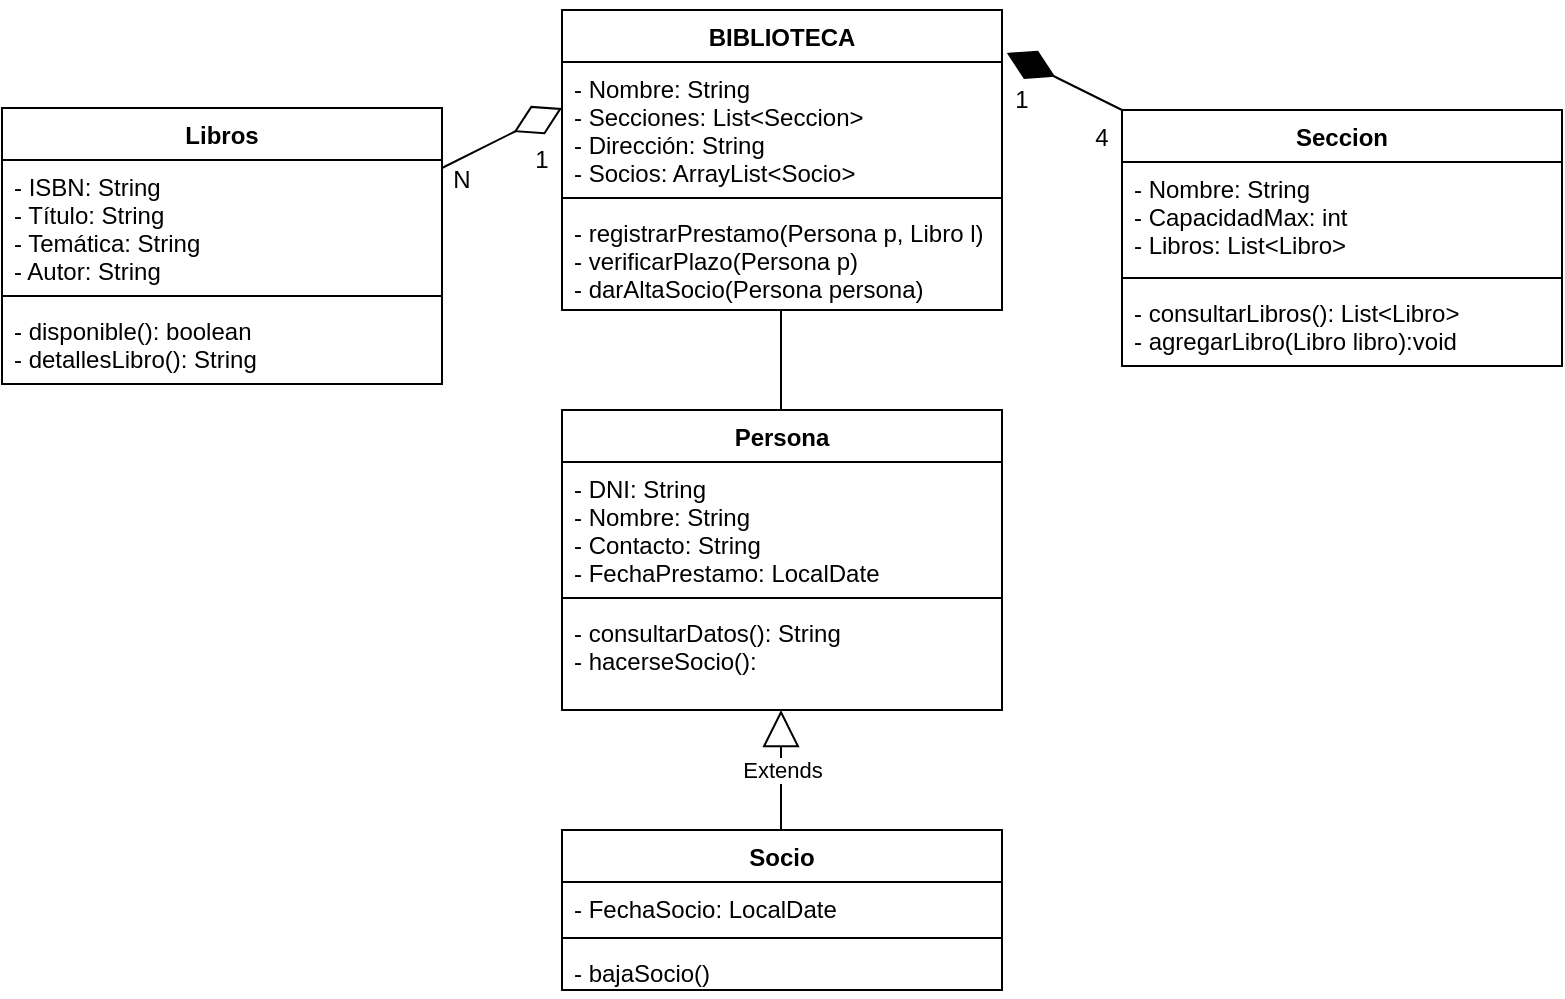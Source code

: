<mxfile>
    <diagram id="fnyb5ouBVqmDQWp77cfd" name="Página-1">
        <mxGraphModel dx="422" dy="450" grid="1" gridSize="10" guides="1" tooltips="1" connect="1" arrows="1" fold="1" page="1" pageScale="1" pageWidth="827" pageHeight="1169" math="0" shadow="0">
            <root>
                <mxCell id="0"/>
                <mxCell id="1" parent="0"/>
                <mxCell id="23" value="BIBLIOTECA" style="swimlane;fontStyle=1;align=center;verticalAlign=top;childLayout=stackLayout;horizontal=1;startSize=26;horizontalStack=0;resizeParent=1;resizeParentMax=0;resizeLast=0;collapsible=1;marginBottom=0;strokeWidth=1;" parent="1" vertex="1">
                    <mxGeometry x="310" y="20" width="220" height="150" as="geometry"/>
                </mxCell>
                <mxCell id="24" value="- Nombre: String&#10;- Secciones: List&lt;Seccion&gt;&#10;- Dirección: String&#10;- Socios: ArrayList&lt;Socio&gt;&#10;" style="text;strokeColor=none;fillColor=none;align=left;verticalAlign=top;spacingLeft=4;spacingRight=4;overflow=hidden;rotatable=0;points=[[0,0.5],[1,0.5]];portConstraint=eastwest;strokeWidth=1;" parent="23" vertex="1">
                    <mxGeometry y="26" width="220" height="64" as="geometry"/>
                </mxCell>
                <mxCell id="25" value="" style="line;strokeWidth=1;fillColor=none;align=left;verticalAlign=middle;spacingTop=-1;spacingLeft=3;spacingRight=3;rotatable=0;labelPosition=right;points=[];portConstraint=eastwest;strokeColor=inherit;" parent="23" vertex="1">
                    <mxGeometry y="90" width="220" height="8" as="geometry"/>
                </mxCell>
                <mxCell id="26" value="- registrarPrestamo(Persona p, Libro l)&#10;- verificarPlazo(Persona p)&#10;- darAltaSocio(Persona persona)" style="text;strokeColor=none;fillColor=none;align=left;verticalAlign=top;spacingLeft=4;spacingRight=4;overflow=hidden;rotatable=0;points=[[0,0.5],[1,0.5]];portConstraint=eastwest;strokeWidth=1;" parent="23" vertex="1">
                    <mxGeometry y="98" width="220" height="52" as="geometry"/>
                </mxCell>
                <mxCell id="27" value="Seccion" style="swimlane;fontStyle=1;align=center;verticalAlign=top;childLayout=stackLayout;horizontal=1;startSize=26;horizontalStack=0;resizeParent=1;resizeParentMax=0;resizeLast=0;collapsible=1;marginBottom=0;strokeWidth=1;" parent="1" vertex="1">
                    <mxGeometry x="590" y="70" width="220" height="128" as="geometry"/>
                </mxCell>
                <mxCell id="28" value="- Nombre: String&#10;- CapacidadMax: int&#10;- Libros: List&lt;Libro&gt;&#10;" style="text;strokeColor=none;fillColor=none;align=left;verticalAlign=top;spacingLeft=4;spacingRight=4;overflow=hidden;rotatable=0;points=[[0,0.5],[1,0.5]];portConstraint=eastwest;strokeWidth=1;" parent="27" vertex="1">
                    <mxGeometry y="26" width="220" height="54" as="geometry"/>
                </mxCell>
                <mxCell id="29" value="" style="line;strokeWidth=1;fillColor=none;align=left;verticalAlign=middle;spacingTop=-1;spacingLeft=3;spacingRight=3;rotatable=0;labelPosition=right;points=[];portConstraint=eastwest;strokeColor=inherit;" parent="27" vertex="1">
                    <mxGeometry y="80" width="220" height="8" as="geometry"/>
                </mxCell>
                <mxCell id="30" value="- consultarLibros(): List&lt;Libro&gt;&#10;- agregarLibro(Libro libro):void" style="text;strokeColor=none;fillColor=none;align=left;verticalAlign=top;spacingLeft=4;spacingRight=4;overflow=hidden;rotatable=0;points=[[0,0.5],[1,0.5]];portConstraint=eastwest;strokeWidth=1;" parent="27" vertex="1">
                    <mxGeometry y="88" width="220" height="40" as="geometry"/>
                </mxCell>
                <mxCell id="33" value="" style="endArrow=diamondThin;endFill=1;endSize=24;html=1;exitX=0;exitY=0;exitDx=0;exitDy=0;entryX=1.011;entryY=0.143;entryDx=0;entryDy=0;entryPerimeter=0;" parent="1" source="27" target="23" edge="1">
                    <mxGeometry width="160" relative="1" as="geometry">
                        <mxPoint x="600" y="60" as="sourcePoint"/>
                        <mxPoint x="560" y="40" as="targetPoint"/>
                        <Array as="points"/>
                    </mxGeometry>
                </mxCell>
                <mxCell id="35" value="1" style="text;html=1;strokeColor=none;fillColor=none;align=center;verticalAlign=middle;whiteSpace=wrap;rounded=0;strokeWidth=1;" parent="1" vertex="1">
                    <mxGeometry x="510" y="50" width="60" height="30" as="geometry"/>
                </mxCell>
                <mxCell id="36" value="4" style="text;html=1;strokeColor=none;fillColor=none;align=center;verticalAlign=middle;whiteSpace=wrap;rounded=0;strokeWidth=1;" parent="1" vertex="1">
                    <mxGeometry x="550" y="69" width="60" height="30" as="geometry"/>
                </mxCell>
                <mxCell id="37" value="Libros" style="swimlane;fontStyle=1;align=center;verticalAlign=top;childLayout=stackLayout;horizontal=1;startSize=26;horizontalStack=0;resizeParent=1;resizeParentMax=0;resizeLast=0;collapsible=1;marginBottom=0;strokeWidth=1;" parent="1" vertex="1">
                    <mxGeometry x="30" y="69" width="220" height="138" as="geometry"/>
                </mxCell>
                <mxCell id="38" value="- ISBN: String&#10;- Título: String&#10;- Temática: String&#10;- Autor: String&#10;" style="text;strokeColor=none;fillColor=none;align=left;verticalAlign=top;spacingLeft=4;spacingRight=4;overflow=hidden;rotatable=0;points=[[0,0.5],[1,0.5]];portConstraint=eastwest;strokeWidth=1;" parent="37" vertex="1">
                    <mxGeometry y="26" width="220" height="64" as="geometry"/>
                </mxCell>
                <mxCell id="39" value="" style="line;strokeWidth=1;fillColor=none;align=left;verticalAlign=middle;spacingTop=-1;spacingLeft=3;spacingRight=3;rotatable=0;labelPosition=right;points=[];portConstraint=eastwest;strokeColor=inherit;" parent="37" vertex="1">
                    <mxGeometry y="90" width="220" height="8" as="geometry"/>
                </mxCell>
                <mxCell id="40" value="- disponible(): boolean&#10;- detallesLibro(): String" style="text;strokeColor=none;fillColor=none;align=left;verticalAlign=top;spacingLeft=4;spacingRight=4;overflow=hidden;rotatable=0;points=[[0,0.5],[1,0.5]];portConstraint=eastwest;strokeWidth=1;" parent="37" vertex="1">
                    <mxGeometry y="98" width="220" height="40" as="geometry"/>
                </mxCell>
                <mxCell id="41" value="Persona" style="swimlane;fontStyle=1;align=center;verticalAlign=top;childLayout=stackLayout;horizontal=1;startSize=26;horizontalStack=0;resizeParent=1;resizeParentMax=0;resizeLast=0;collapsible=1;marginBottom=0;strokeWidth=1;" parent="1" vertex="1">
                    <mxGeometry x="310" y="220" width="220" height="150" as="geometry"/>
                </mxCell>
                <mxCell id="42" value="- DNI: String&#10;- Nombre: String&#10;- Contacto: String&#10;- FechaPrestamo: LocalDate&#10;" style="text;strokeColor=none;fillColor=none;align=left;verticalAlign=top;spacingLeft=4;spacingRight=4;overflow=hidden;rotatable=0;points=[[0,0.5],[1,0.5]];portConstraint=eastwest;strokeWidth=1;" parent="41" vertex="1">
                    <mxGeometry y="26" width="220" height="64" as="geometry"/>
                </mxCell>
                <mxCell id="43" value="" style="line;strokeWidth=1;fillColor=none;align=left;verticalAlign=middle;spacingTop=-1;spacingLeft=3;spacingRight=3;rotatable=0;labelPosition=right;points=[];portConstraint=eastwest;strokeColor=inherit;" parent="41" vertex="1">
                    <mxGeometry y="90" width="220" height="8" as="geometry"/>
                </mxCell>
                <mxCell id="44" value="- consultarDatos(): String&#10;- hacerseSocio(): " style="text;strokeColor=none;fillColor=none;align=left;verticalAlign=top;spacingLeft=4;spacingRight=4;overflow=hidden;rotatable=0;points=[[0,0.5],[1,0.5]];portConstraint=eastwest;strokeWidth=1;" parent="41" vertex="1">
                    <mxGeometry y="98" width="220" height="52" as="geometry"/>
                </mxCell>
                <mxCell id="45" value="" style="endArrow=diamondThin;endFill=0;endSize=24;html=1;" parent="1" edge="1">
                    <mxGeometry width="160" relative="1" as="geometry">
                        <mxPoint x="250" y="99" as="sourcePoint"/>
                        <mxPoint x="310" y="69" as="targetPoint"/>
                    </mxGeometry>
                </mxCell>
                <mxCell id="51" value="Socio" style="swimlane;fontStyle=1;align=center;verticalAlign=top;childLayout=stackLayout;horizontal=1;startSize=26;horizontalStack=0;resizeParent=1;resizeParentMax=0;resizeLast=0;collapsible=1;marginBottom=0;strokeWidth=1;" parent="1" vertex="1">
                    <mxGeometry x="310" y="430" width="220" height="80" as="geometry"/>
                </mxCell>
                <mxCell id="52" value="- FechaSocio: LocalDate&#10;" style="text;strokeColor=none;fillColor=none;align=left;verticalAlign=top;spacingLeft=4;spacingRight=4;overflow=hidden;rotatable=0;points=[[0,0.5],[1,0.5]];portConstraint=eastwest;strokeWidth=1;" parent="51" vertex="1">
                    <mxGeometry y="26" width="220" height="24" as="geometry"/>
                </mxCell>
                <mxCell id="53" value="" style="line;strokeWidth=1;fillColor=none;align=left;verticalAlign=middle;spacingTop=-1;spacingLeft=3;spacingRight=3;rotatable=0;labelPosition=right;points=[];portConstraint=eastwest;strokeColor=inherit;" parent="51" vertex="1">
                    <mxGeometry y="50" width="220" height="8" as="geometry"/>
                </mxCell>
                <mxCell id="54" value="- bajaSocio()" style="text;strokeColor=none;fillColor=none;align=left;verticalAlign=top;spacingLeft=4;spacingRight=4;overflow=hidden;rotatable=0;points=[[0,0.5],[1,0.5]];portConstraint=eastwest;strokeWidth=1;" parent="51" vertex="1">
                    <mxGeometry y="58" width="220" height="22" as="geometry"/>
                </mxCell>
                <mxCell id="59" value="Extends" style="endArrow=block;endSize=16;endFill=0;html=1;" parent="1" edge="1">
                    <mxGeometry width="160" relative="1" as="geometry">
                        <mxPoint x="419.5" y="430" as="sourcePoint"/>
                        <mxPoint x="419.5" y="370" as="targetPoint"/>
                        <Array as="points">
                            <mxPoint x="419.5" y="430"/>
                        </Array>
                        <mxPoint as="offset"/>
                    </mxGeometry>
                </mxCell>
                <mxCell id="61" value="" style="endArrow=none;html=1;edgeStyle=orthogonalEdgeStyle;" parent="1" edge="1">
                    <mxGeometry relative="1" as="geometry">
                        <mxPoint x="419.5" y="170" as="sourcePoint"/>
                        <mxPoint x="419.5" y="220" as="targetPoint"/>
                    </mxGeometry>
                </mxCell>
                <mxCell id="62" value="1" style="text;html=1;strokeColor=none;fillColor=none;align=center;verticalAlign=middle;whiteSpace=wrap;rounded=0;" vertex="1" parent="1">
                    <mxGeometry x="270" y="80" width="60" height="30" as="geometry"/>
                </mxCell>
                <mxCell id="63" value="N" style="text;html=1;strokeColor=none;fillColor=none;align=center;verticalAlign=middle;whiteSpace=wrap;rounded=0;" vertex="1" parent="1">
                    <mxGeometry x="230" y="90" width="60" height="30" as="geometry"/>
                </mxCell>
            </root>
        </mxGraphModel>
    </diagram>
</mxfile>